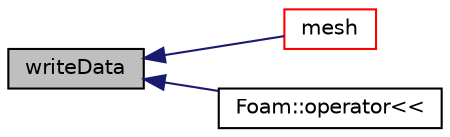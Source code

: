 digraph "writeData"
{
  bgcolor="transparent";
  edge [fontname="Helvetica",fontsize="10",labelfontname="Helvetica",labelfontsize="10"];
  node [fontname="Helvetica",fontsize="10",shape=record];
  rankdir="LR";
  Node9864 [label="writeData",height=0.2,width=0.4,color="black", fillcolor="grey75", style="filled", fontcolor="black"];
  Node9864 -> Node9865 [dir="back",color="midnightblue",fontsize="10",style="solid",fontname="Helvetica"];
  Node9865 [label="mesh",height=0.2,width=0.4,color="red",URL="$a28557.html#ae78c91f8ff731c07ccc4351d9fe861ba",tooltip="Return the mesh reference. "];
  Node9864 -> Node9955 [dir="back",color="midnightblue",fontsize="10",style="solid",fontname="Helvetica"];
  Node9955 [label="Foam::operator\<\<",height=0.2,width=0.4,color="black",URL="$a21851.html#a304992508c2328e6326c67f5e3c9246f"];
}
